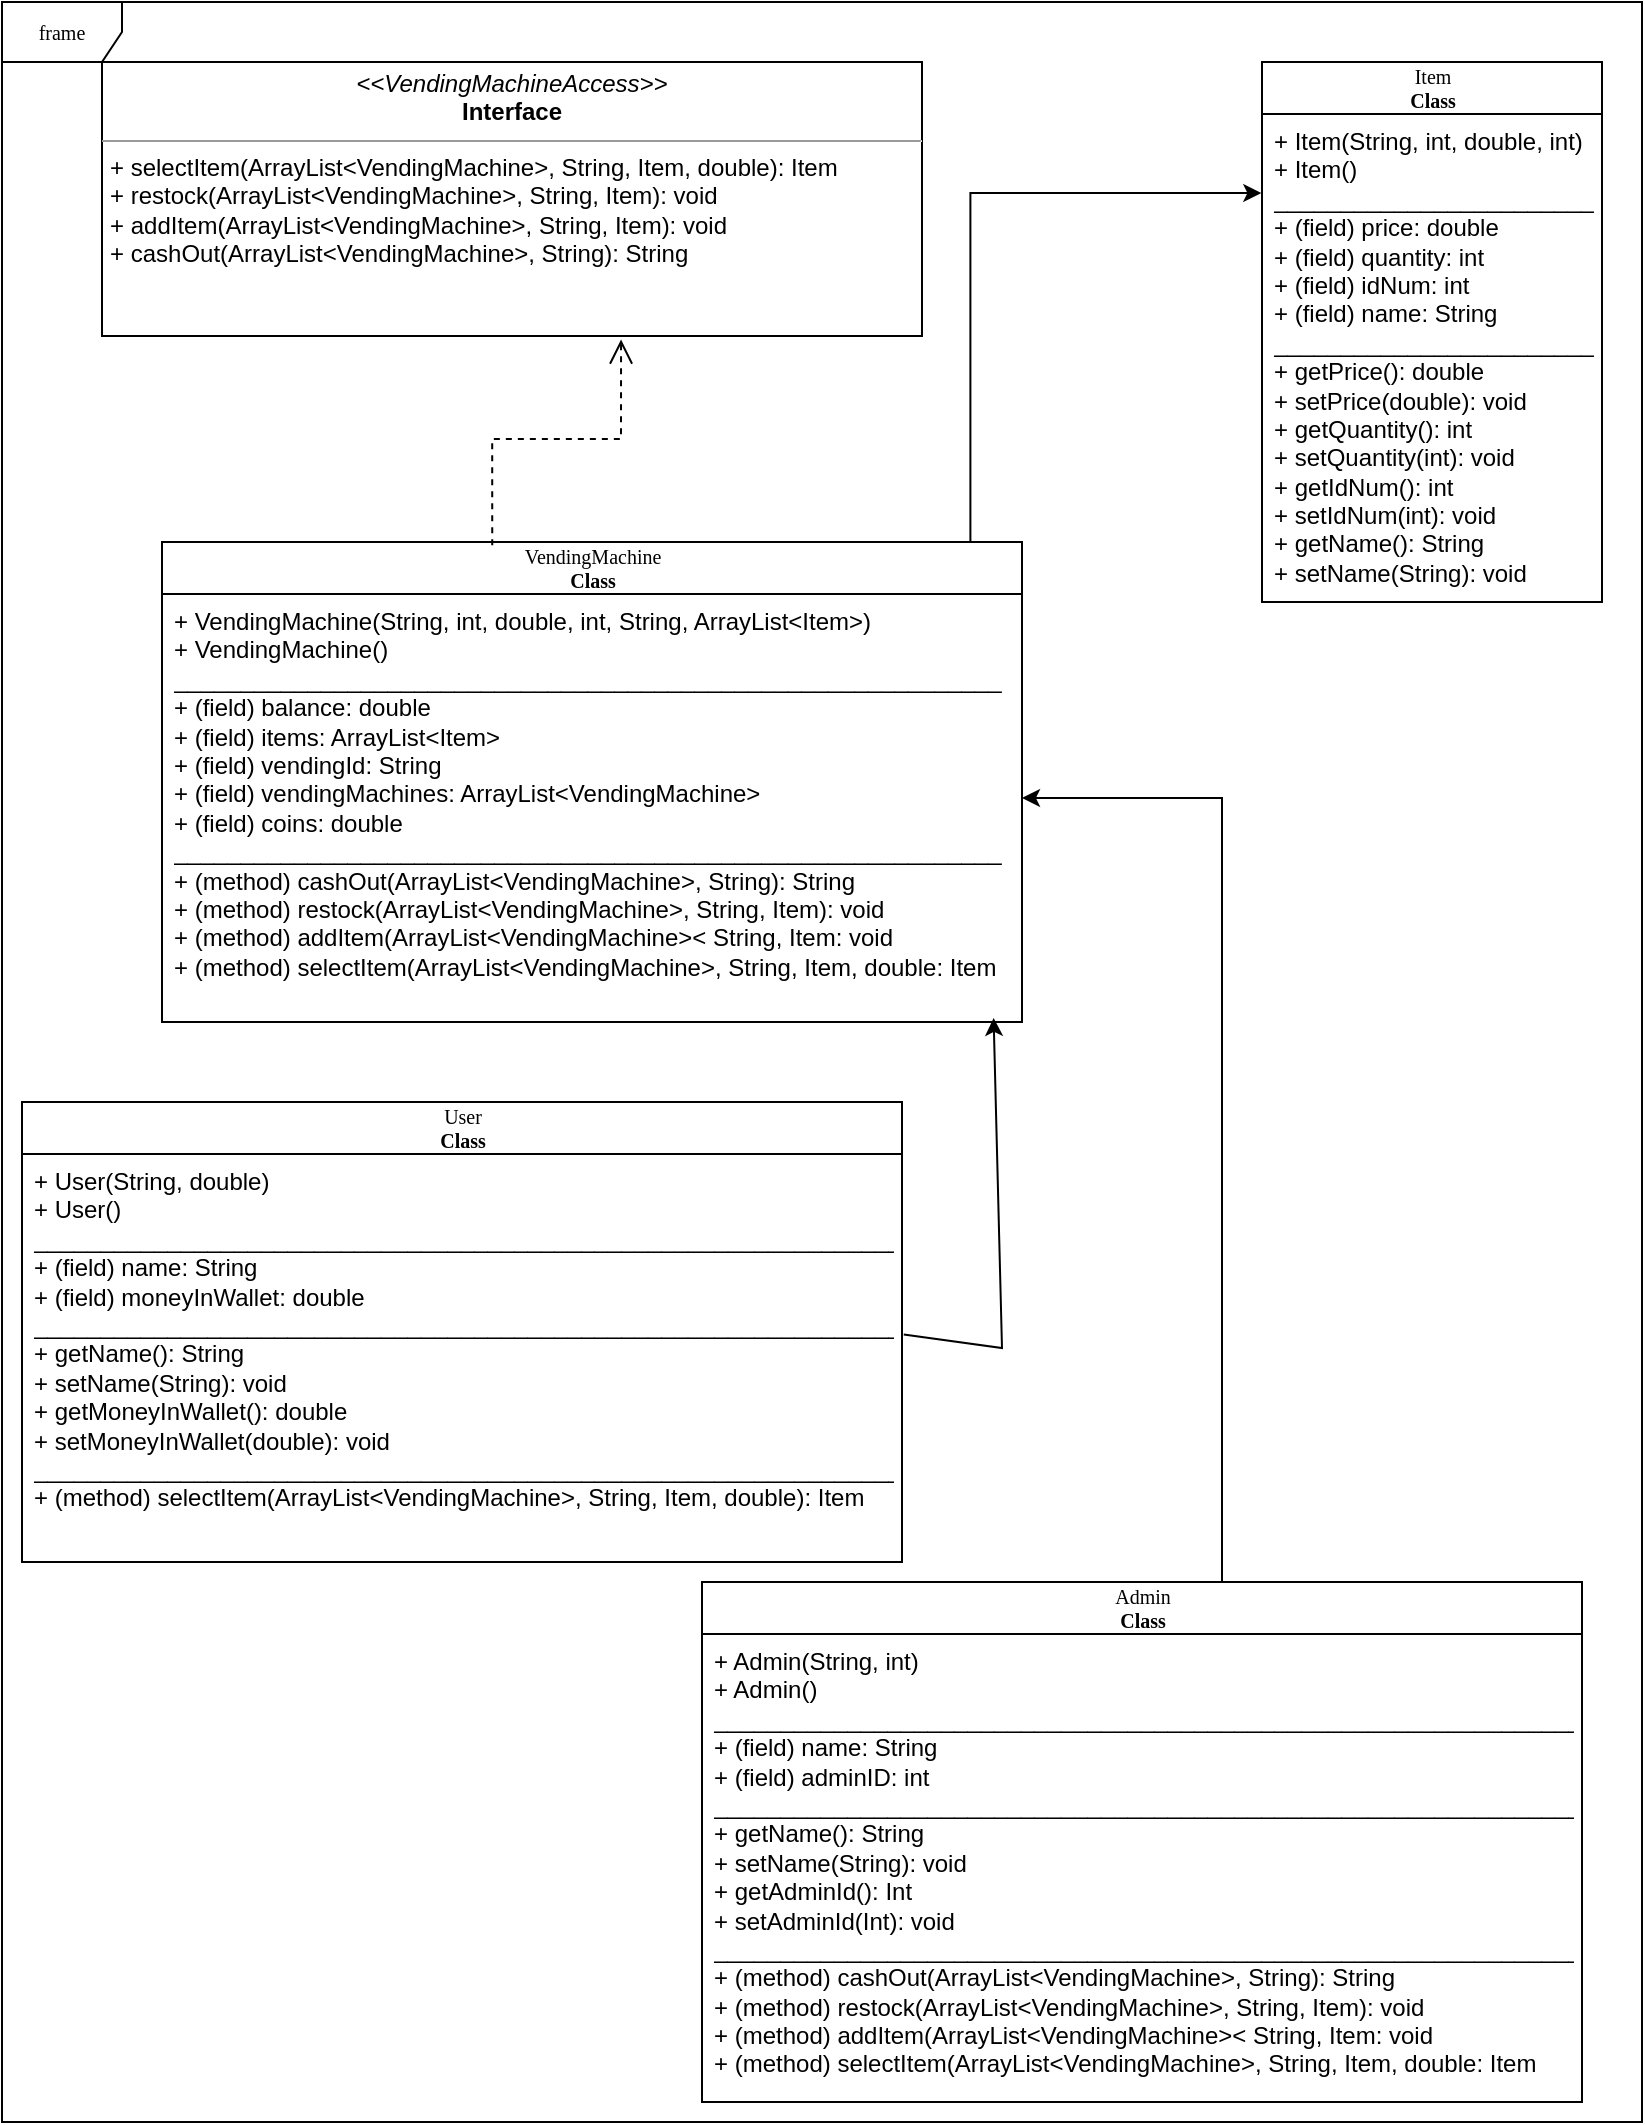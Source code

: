 <mxfile version="21.1.7" type="github">
  <diagram name="Page-1" id="c4acf3e9-155e-7222-9cf6-157b1a14988f">
    <mxGraphModel dx="1398" dy="1680" grid="1" gridSize="10" guides="1" tooltips="1" connect="1" arrows="1" fold="1" page="1" pageScale="1" pageWidth="850" pageHeight="1100" background="none" math="0" shadow="0">
      <root>
        <mxCell id="0" />
        <mxCell id="1" parent="0" />
        <mxCell id="17acba5748e5396b-1" value="frame" style="shape=umlFrame;whiteSpace=wrap;html=1;rounded=0;shadow=0;comic=0;labelBackgroundColor=none;strokeWidth=1;fontFamily=Verdana;fontSize=10;align=center;" parent="1" vertex="1">
          <mxGeometry x="20" y="20" width="820" height="1060" as="geometry" />
        </mxCell>
        <mxCell id="oT-GYMqdNJhGEarMaolg-10" style="edgeStyle=orthogonalEdgeStyle;rounded=0;orthogonalLoop=1;jettySize=auto;html=1;exitX=0.25;exitY=0;exitDx=0;exitDy=0;" edge="1" parent="1" source="17acba5748e5396b-2" target="17acba5748e5396b-21">
          <mxGeometry relative="1" as="geometry">
            <Array as="points">
              <mxPoint x="630" y="810" />
              <mxPoint x="630" y="418" />
            </Array>
          </mxGeometry>
        </mxCell>
        <mxCell id="17acba5748e5396b-2" value="Admin&lt;br&gt;&lt;b&gt;Class&lt;/b&gt;" style="swimlane;html=1;fontStyle=0;childLayout=stackLayout;horizontal=1;startSize=26;fillColor=none;horizontalStack=0;resizeParent=1;resizeLast=0;collapsible=1;marginBottom=0;swimlaneFillColor=#ffffff;rounded=0;shadow=0;comic=0;labelBackgroundColor=none;strokeWidth=1;fontFamily=Verdana;fontSize=10;align=center;" parent="1" vertex="1">
          <mxGeometry x="370" y="810" width="440" height="260" as="geometry" />
        </mxCell>
        <mxCell id="17acba5748e5396b-3" value="+ Admin(String, int)&lt;br&gt;+ Admin()&lt;br&gt;_________________________________________________________________&lt;br&gt;+ (field) name: String&lt;br&gt;+ (field) adminID: int&lt;br&gt;_________________________________________________________________&lt;br&gt;+ getName(): String&lt;br&gt;+ setName(String): void&lt;br&gt;+ getAdminId(): Int&lt;br&gt;+ setAdminId(Int): void&lt;br&gt;_________________________________________________________________&lt;br&gt;+ (method) cashOut(ArrayList&amp;lt;VendingMachine&amp;gt;, String): String&lt;br style=&quot;border-color: var(--border-color);&quot;&gt;+ (method) restock(ArrayList&amp;lt;VendingMachine&amp;gt;, String, Item): void&lt;br style=&quot;border-color: var(--border-color);&quot;&gt;+ (method) addItem(ArrayList&amp;lt;VendingMachine&amp;gt;&amp;lt; String, Item: void&lt;br style=&quot;border-color: var(--border-color);&quot;&gt;+ (method) selectItem(ArrayList&amp;lt;VendingMachine&amp;gt;, String, Item, double: Item" style="text;html=1;strokeColor=none;fillColor=none;align=left;verticalAlign=top;spacingLeft=4;spacingRight=4;whiteSpace=wrap;overflow=hidden;rotatable=0;points=[[0,0.5],[1,0.5]];portConstraint=eastwest;" parent="17acba5748e5396b-2" vertex="1">
          <mxGeometry y="26" width="440" height="234" as="geometry" />
        </mxCell>
        <mxCell id="oT-GYMqdNJhGEarMaolg-6" style="edgeStyle=orthogonalEdgeStyle;rounded=0;orthogonalLoop=1;jettySize=auto;html=1;exitX=0.94;exitY=-0.001;exitDx=0;exitDy=0;entryX=-0.002;entryY=0.162;entryDx=0;entryDy=0;entryPerimeter=0;exitPerimeter=0;" edge="1" parent="1" source="17acba5748e5396b-20" target="17acba5748e5396b-31">
          <mxGeometry relative="1" as="geometry" />
        </mxCell>
        <mxCell id="17acba5748e5396b-20" value="VendingMachine&lt;br&gt;&lt;b&gt;Class&lt;/b&gt;" style="swimlane;html=1;fontStyle=0;childLayout=stackLayout;horizontal=1;startSize=26;fillColor=none;horizontalStack=0;resizeParent=1;resizeLast=0;collapsible=1;marginBottom=0;swimlaneFillColor=#ffffff;rounded=0;shadow=0;comic=0;labelBackgroundColor=none;strokeWidth=1;fontFamily=Verdana;fontSize=10;align=center;" parent="1" vertex="1">
          <mxGeometry x="100" y="290" width="430" height="240" as="geometry" />
        </mxCell>
        <mxCell id="17acba5748e5396b-21" value="+ VendingMachine(String, int, double, int, String, ArrayList&amp;lt;Item&amp;gt;)&lt;br&gt;+ VendingMachine()&lt;br&gt;______________________________________________________________&lt;br&gt;+ (field) balance: double&lt;br&gt;+ (field) items: ArrayList&amp;lt;Item&amp;gt;&lt;br&gt;+ (field) vendingId: String&lt;br&gt;+ (field) vendingMachines: ArrayList&amp;lt;VendingMachine&amp;gt;&lt;br&gt;+ (field) coins: double&lt;br&gt;______________________________________________________________&lt;br&gt;+ (method) cashOut(ArrayList&amp;lt;VendingMachine&amp;gt;, String): String&lt;br&gt;+ (method) restock(ArrayList&amp;lt;VendingMachine&amp;gt;, String, Item): void&lt;br&gt;+ (method) addItem(ArrayList&amp;lt;VendingMachine&amp;gt;&amp;lt; String, Item: void&lt;br&gt;+ (method) selectItem(ArrayList&amp;lt;VendingMachine&amp;gt;, String, Item, double: Item" style="text;html=1;strokeColor=none;fillColor=none;align=left;verticalAlign=top;spacingLeft=4;spacingRight=4;whiteSpace=wrap;overflow=hidden;rotatable=0;points=[[0,0.5],[1,0.5]];portConstraint=eastwest;" parent="17acba5748e5396b-20" vertex="1">
          <mxGeometry y="26" width="430" height="204" as="geometry" />
        </mxCell>
        <mxCell id="17acba5748e5396b-30" value="Item&lt;br&gt;&lt;b&gt;Class&lt;/b&gt;" style="swimlane;html=1;fontStyle=0;childLayout=stackLayout;horizontal=1;startSize=26;fillColor=none;horizontalStack=0;resizeParent=1;resizeLast=0;collapsible=1;marginBottom=0;swimlaneFillColor=#ffffff;rounded=0;shadow=0;comic=0;labelBackgroundColor=none;strokeWidth=1;fontFamily=Verdana;fontSize=10;align=center;" parent="1" vertex="1">
          <mxGeometry x="650" y="50" width="170" height="270" as="geometry" />
        </mxCell>
        <mxCell id="17acba5748e5396b-31" value="+ Item(String, int, double, int)&lt;br&gt;+ Item()&lt;br&gt;________________________&lt;br&gt;+ (field) price: double&lt;br&gt;+ (field) quantity: int&lt;br&gt;+ (field) idNum: int&lt;br&gt;+ (field) name: String&lt;br&gt;________________________&lt;br&gt;+ getPrice(): double&lt;br&gt;+ setPrice(double): void&lt;br&gt;+ getQuantity(): int&lt;br&gt;+ setQuantity(int): void&lt;br&gt;+ getIdNum(): int&lt;br&gt;+ setIdNum(int): void&lt;br&gt;+ getName(): String&lt;br&gt;+ setName(String): void" style="text;html=1;strokeColor=none;fillColor=none;align=left;verticalAlign=top;spacingLeft=4;spacingRight=4;whiteSpace=wrap;overflow=hidden;rotatable=0;points=[[0,0.5],[1,0.5]];portConstraint=eastwest;" parent="17acba5748e5396b-30" vertex="1">
          <mxGeometry y="26" width="170" height="244" as="geometry" />
        </mxCell>
        <mxCell id="5d2195bd80daf111-5" value="User&lt;br&gt;&lt;b&gt;Class&lt;/b&gt;" style="swimlane;html=1;fontStyle=0;childLayout=stackLayout;horizontal=1;startSize=26;fillColor=none;horizontalStack=0;resizeParent=1;resizeLast=0;collapsible=1;marginBottom=0;swimlaneFillColor=#ffffff;rounded=0;shadow=0;comic=0;labelBackgroundColor=none;strokeWidth=1;fontFamily=Verdana;fontSize=10;align=center;" parent="1" vertex="1">
          <mxGeometry x="30" y="570" width="440" height="230" as="geometry" />
        </mxCell>
        <mxCell id="5d2195bd80daf111-6" value="+ User(String, double)&lt;br&gt;+ User()&lt;br&gt;_________________________________________________________________&lt;br&gt;+ (field) name: String&lt;br&gt;+ (field) moneyInWallet: double&lt;br&gt;_________________________________________________________________&lt;br&gt;+ getName(): String&lt;br&gt;+ setName(String): void&lt;br&gt;+ getMoneyInWallet(): double&lt;br&gt;+ setMoneyInWallet(double): void&lt;br&gt;_________________________________________________________________&lt;br&gt;+ (method) selectItem(ArrayList&amp;lt;VendingMachine&amp;gt;, String, Item, double): Item" style="text;html=1;strokeColor=none;fillColor=none;align=left;verticalAlign=top;spacingLeft=4;spacingRight=4;whiteSpace=wrap;overflow=hidden;rotatable=0;points=[[0,0.5],[1,0.5]];portConstraint=eastwest;" parent="5d2195bd80daf111-5" vertex="1">
          <mxGeometry y="26" width="440" height="194" as="geometry" />
        </mxCell>
        <mxCell id="5d2195bd80daf111-21" style="edgeStyle=orthogonalEdgeStyle;rounded=0;html=1;labelBackgroundColor=none;startFill=0;endArrow=open;endFill=0;endSize=10;fontFamily=Verdana;fontSize=10;dashed=1;exitX=0.384;exitY=0.007;exitDx=0;exitDy=0;exitPerimeter=0;entryX=0.633;entryY=1.013;entryDx=0;entryDy=0;entryPerimeter=0;" parent="1" source="17acba5748e5396b-20" target="5d2195bd80daf111-18" edge="1">
          <mxGeometry relative="1" as="geometry" />
        </mxCell>
        <mxCell id="5d2195bd80daf111-18" value="&lt;p style=&quot;margin:0px;margin-top:4px;text-align:center;&quot;&gt;&lt;i&gt;&amp;lt;&amp;lt;VendingMachineAccess&amp;gt;&amp;gt;&lt;/i&gt;&lt;br&gt;&lt;b&gt;Interface&lt;/b&gt;&lt;/p&gt;&lt;hr size=&quot;1&quot;&gt;&lt;p style=&quot;margin:0px;margin-left:4px;&quot;&gt;+ selectItem(ArrayList&amp;lt;VendingMachine&amp;gt;, String, Item, double): Item&lt;br&gt;+ restock(ArrayList&amp;lt;VendingMachine&amp;gt;, String, Item): void&lt;/p&gt;&lt;p style=&quot;margin:0px;margin-left:4px;&quot;&gt;+ addItem(ArrayList&amp;lt;VendingMachine&amp;gt;, String, Item): void&lt;/p&gt;&lt;p style=&quot;margin:0px;margin-left:4px;&quot;&gt;+ cashOut(ArrayList&amp;lt;VendingMachine&amp;gt;, String): String&lt;/p&gt;" style="verticalAlign=top;align=left;overflow=fill;fontSize=12;fontFamily=Helvetica;html=1;rounded=0;shadow=0;comic=0;labelBackgroundColor=none;strokeWidth=1" parent="1" vertex="1">
          <mxGeometry x="70" y="50" width="410" height="137" as="geometry" />
        </mxCell>
        <mxCell id="oT-GYMqdNJhGEarMaolg-7" value="" style="endArrow=classic;html=1;rounded=0;exitX=1.002;exitY=0.465;exitDx=0;exitDy=0;exitPerimeter=0;entryX=0.967;entryY=1.039;entryDx=0;entryDy=0;entryPerimeter=0;" edge="1" parent="1" source="5d2195bd80daf111-6" target="17acba5748e5396b-21">
          <mxGeometry width="50" height="50" relative="1" as="geometry">
            <mxPoint x="440" y="580" as="sourcePoint" />
            <mxPoint x="300" y="530" as="targetPoint" />
            <Array as="points">
              <mxPoint x="520" y="693" />
            </Array>
          </mxGeometry>
        </mxCell>
      </root>
    </mxGraphModel>
  </diagram>
</mxfile>
